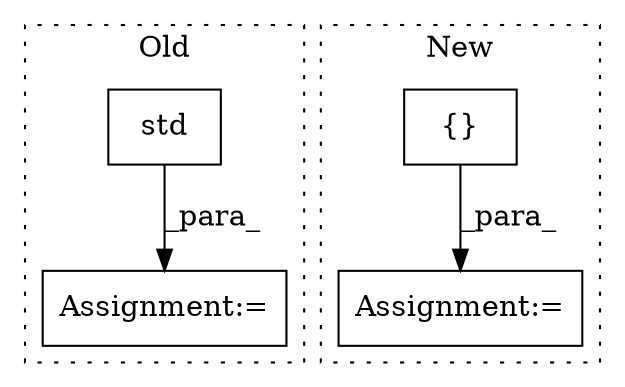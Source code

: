 digraph G {
subgraph cluster0 {
1 [label="std" a="32" s="11039" l="5" shape="box"];
4 [label="Assignment:=" a="7" s="11021" l="1" shape="box"];
label = "Old";
style="dotted";
}
subgraph cluster1 {
2 [label="{}" a="4" s="10865,10894" l="1,1" shape="box"];
3 [label="Assignment:=" a="7" s="11173" l="1" shape="box"];
label = "New";
style="dotted";
}
1 -> 4 [label="_para_"];
2 -> 3 [label="_para_"];
}